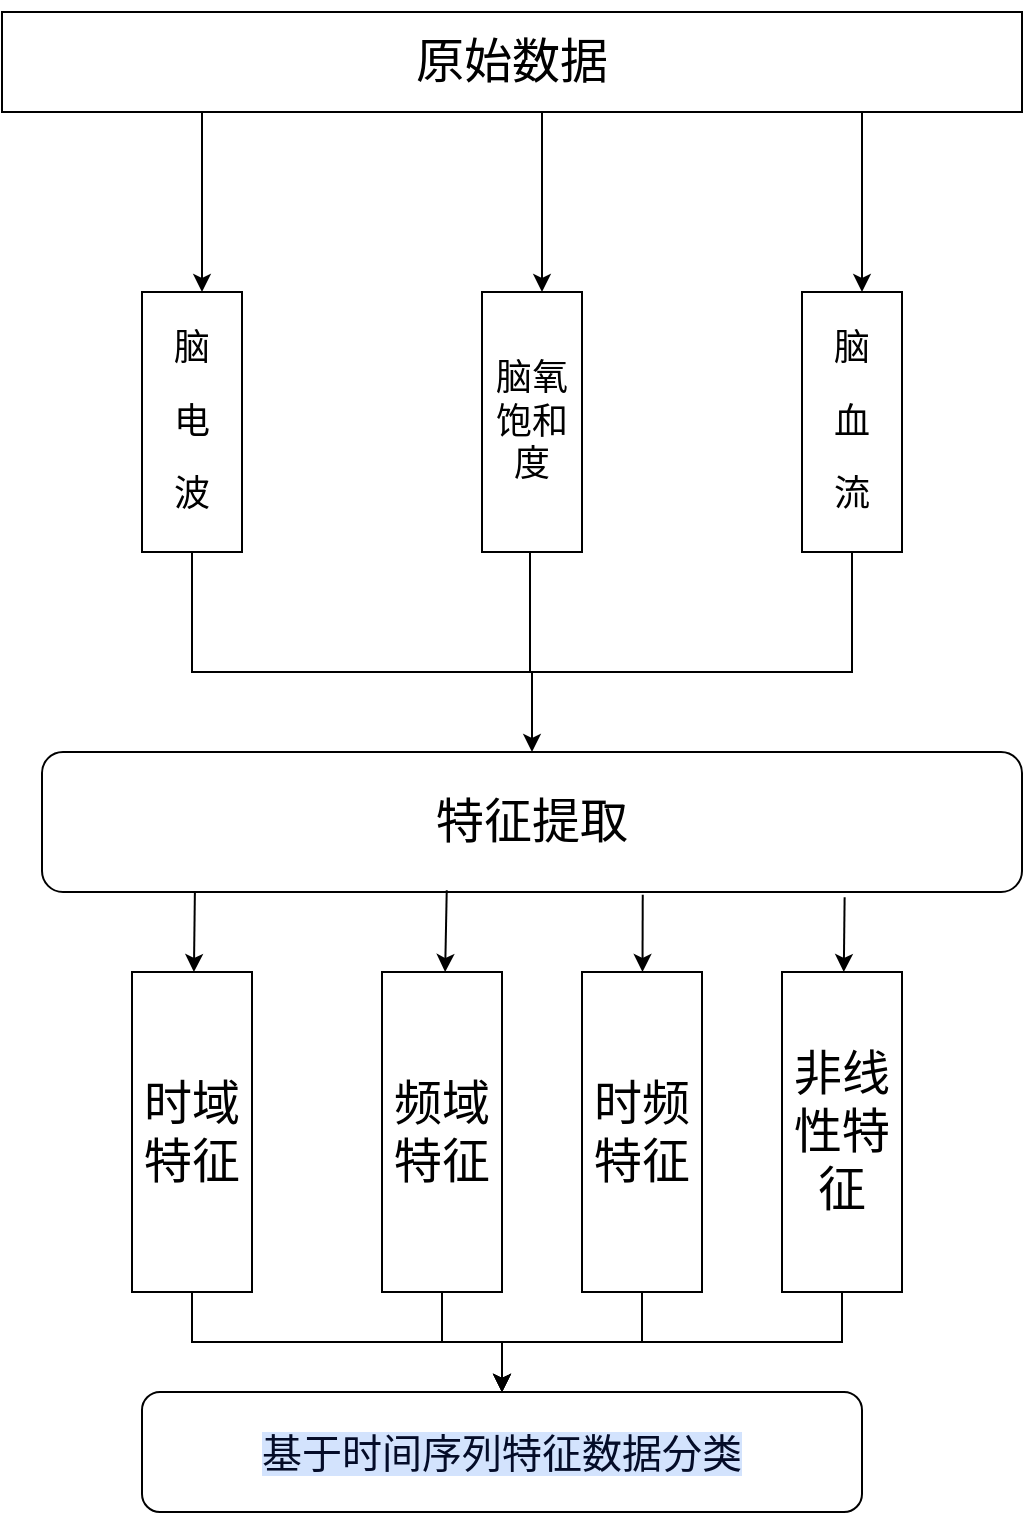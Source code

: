 <mxfile version="24.4.0" type="github">
  <diagram name="第 1 页" id="P-du-zUADo2SUqIl4WMG">
    <mxGraphModel dx="1235" dy="614" grid="1" gridSize="10" guides="1" tooltips="1" connect="1" arrows="1" fold="1" page="1" pageScale="1" pageWidth="827" pageHeight="1169" math="0" shadow="0">
      <root>
        <mxCell id="0" />
        <mxCell id="1" parent="0" />
        <mxCell id="GZyIhXuQte237sD9FpL7-63" value="&lt;h1&gt;&lt;span style=&quot;font-weight: normal;&quot;&gt;原始数据&lt;/span&gt;&lt;/h1&gt;" style="rounded=0;whiteSpace=wrap;html=1;" vertex="1" parent="1">
          <mxGeometry x="210" y="410" width="510" height="50" as="geometry" />
        </mxCell>
        <mxCell id="GZyIhXuQte237sD9FpL7-64" value="" style="endArrow=classic;html=1;rounded=0;exitX=0.25;exitY=1;exitDx=0;exitDy=0;" edge="1" parent="1">
          <mxGeometry width="50" height="50" relative="1" as="geometry">
            <mxPoint x="310" y="460" as="sourcePoint" />
            <mxPoint x="310" y="550" as="targetPoint" />
          </mxGeometry>
        </mxCell>
        <mxCell id="GZyIhXuQte237sD9FpL7-65" value="" style="endArrow=classic;html=1;rounded=0;exitX=0.25;exitY=1;exitDx=0;exitDy=0;" edge="1" parent="1">
          <mxGeometry width="50" height="50" relative="1" as="geometry">
            <mxPoint x="480" y="460" as="sourcePoint" />
            <mxPoint x="480" y="550" as="targetPoint" />
          </mxGeometry>
        </mxCell>
        <mxCell id="GZyIhXuQte237sD9FpL7-66" value="" style="endArrow=classic;html=1;rounded=0;exitX=0.25;exitY=1;exitDx=0;exitDy=0;" edge="1" parent="1">
          <mxGeometry width="50" height="50" relative="1" as="geometry">
            <mxPoint x="640" y="460" as="sourcePoint" />
            <mxPoint x="640" y="550" as="targetPoint" />
          </mxGeometry>
        </mxCell>
        <mxCell id="GZyIhXuQte237sD9FpL7-67" value="&lt;h2&gt;&lt;span style=&quot;font-weight: normal;&quot;&gt;脑氧饱和度&lt;/span&gt;&lt;/h2&gt;" style="rounded=0;whiteSpace=wrap;html=1;" vertex="1" parent="1">
          <mxGeometry x="450" y="550" width="50" height="130" as="geometry" />
        </mxCell>
        <mxCell id="GZyIhXuQte237sD9FpL7-68" value="&lt;h2&gt;&lt;span style=&quot;font-weight: normal;&quot;&gt;脑&lt;/span&gt;&lt;/h2&gt;&lt;h2&gt;&lt;span style=&quot;font-weight: normal;&quot;&gt;血&lt;/span&gt;&lt;/h2&gt;&lt;h2&gt;&lt;span style=&quot;font-weight: normal;&quot;&gt;流&lt;/span&gt;&lt;/h2&gt;" style="rounded=0;whiteSpace=wrap;html=1;" vertex="1" parent="1">
          <mxGeometry x="610" y="550" width="50" height="130" as="geometry" />
        </mxCell>
        <mxCell id="GZyIhXuQte237sD9FpL7-69" value="&lt;h1&gt;&lt;span style=&quot;font-weight: normal;&quot;&gt;特征提取&lt;/span&gt;&lt;/h1&gt;" style="rounded=1;whiteSpace=wrap;html=1;" vertex="1" parent="1">
          <mxGeometry x="230" y="780" width="490" height="70" as="geometry" />
        </mxCell>
        <mxCell id="GZyIhXuQte237sD9FpL7-70" value="&lt;h2&gt;&lt;span style=&quot;font-weight: 400;&quot;&gt;脑&lt;/span&gt;&lt;/h2&gt;&lt;h2&gt;&lt;span style=&quot;font-weight: 400;&quot;&gt;电&lt;/span&gt;&lt;/h2&gt;&lt;h2&gt;&lt;span style=&quot;font-weight: 400;&quot;&gt;波&lt;/span&gt;&lt;/h2&gt;" style="rounded=0;whiteSpace=wrap;html=1;" vertex="1" parent="1">
          <mxGeometry x="280" y="550" width="50" height="130" as="geometry" />
        </mxCell>
        <mxCell id="GZyIhXuQte237sD9FpL7-71" value="" style="endArrow=none;html=1;rounded=0;exitX=0.5;exitY=1;exitDx=0;exitDy=0;" edge="1" parent="1" source="GZyIhXuQte237sD9FpL7-70">
          <mxGeometry width="50" height="50" relative="1" as="geometry">
            <mxPoint x="400" y="690" as="sourcePoint" />
            <mxPoint x="470" y="740" as="targetPoint" />
            <Array as="points">
              <mxPoint x="305" y="740" />
            </Array>
          </mxGeometry>
        </mxCell>
        <mxCell id="GZyIhXuQte237sD9FpL7-72" value="" style="endArrow=none;html=1;rounded=0;" edge="1" parent="1">
          <mxGeometry width="50" height="50" relative="1" as="geometry">
            <mxPoint x="474" y="740" as="sourcePoint" />
            <mxPoint x="474" y="680" as="targetPoint" />
          </mxGeometry>
        </mxCell>
        <mxCell id="GZyIhXuQte237sD9FpL7-73" value="" style="endArrow=none;html=1;rounded=0;entryX=0.5;entryY=1;entryDx=0;entryDy=0;" edge="1" parent="1" target="GZyIhXuQte237sD9FpL7-68">
          <mxGeometry width="50" height="50" relative="1" as="geometry">
            <mxPoint x="470" y="740" as="sourcePoint" />
            <mxPoint x="600" y="720" as="targetPoint" />
            <Array as="points">
              <mxPoint x="635" y="740" />
            </Array>
          </mxGeometry>
        </mxCell>
        <mxCell id="GZyIhXuQte237sD9FpL7-74" value="" style="endArrow=classic;html=1;rounded=0;" edge="1" parent="1" target="GZyIhXuQte237sD9FpL7-69">
          <mxGeometry width="50" height="50" relative="1" as="geometry">
            <mxPoint x="475" y="740" as="sourcePoint" />
            <mxPoint x="380" y="810" as="targetPoint" />
          </mxGeometry>
        </mxCell>
        <mxCell id="GZyIhXuQte237sD9FpL7-84" style="edgeStyle=orthogonalEdgeStyle;rounded=0;orthogonalLoop=1;jettySize=auto;html=1;" edge="1" parent="1" source="GZyIhXuQte237sD9FpL7-75" target="GZyIhXuQte237sD9FpL7-83">
          <mxGeometry relative="1" as="geometry" />
        </mxCell>
        <mxCell id="GZyIhXuQte237sD9FpL7-75" value="&lt;h1&gt;&lt;span style=&quot;font-weight: normal;&quot;&gt;时域特征&lt;/span&gt;&lt;/h1&gt;" style="rounded=0;whiteSpace=wrap;html=1;" vertex="1" parent="1">
          <mxGeometry x="275" y="890" width="60" height="160" as="geometry" />
        </mxCell>
        <mxCell id="GZyIhXuQte237sD9FpL7-85" style="edgeStyle=orthogonalEdgeStyle;rounded=0;orthogonalLoop=1;jettySize=auto;html=1;entryX=0.5;entryY=0;entryDx=0;entryDy=0;" edge="1" parent="1" source="GZyIhXuQte237sD9FpL7-76" target="GZyIhXuQte237sD9FpL7-83">
          <mxGeometry relative="1" as="geometry" />
        </mxCell>
        <mxCell id="GZyIhXuQte237sD9FpL7-76" value="&lt;h1&gt;&lt;span style=&quot;font-weight: normal;&quot;&gt;频域特征&lt;/span&gt;&lt;/h1&gt;" style="rounded=0;whiteSpace=wrap;html=1;" vertex="1" parent="1">
          <mxGeometry x="400" y="890" width="60" height="160" as="geometry" />
        </mxCell>
        <mxCell id="GZyIhXuQte237sD9FpL7-87" style="edgeStyle=orthogonalEdgeStyle;rounded=0;orthogonalLoop=1;jettySize=auto;html=1;entryX=0.5;entryY=0;entryDx=0;entryDy=0;" edge="1" parent="1" source="GZyIhXuQte237sD9FpL7-77" target="GZyIhXuQte237sD9FpL7-83">
          <mxGeometry relative="1" as="geometry" />
        </mxCell>
        <mxCell id="GZyIhXuQte237sD9FpL7-77" value="&lt;h1&gt;&lt;span style=&quot;font-weight: normal;&quot;&gt;非线性特征&lt;/span&gt;&lt;/h1&gt;" style="rounded=0;whiteSpace=wrap;html=1;" vertex="1" parent="1">
          <mxGeometry x="600" y="890" width="60" height="160" as="geometry" />
        </mxCell>
        <mxCell id="GZyIhXuQte237sD9FpL7-86" style="edgeStyle=orthogonalEdgeStyle;rounded=0;orthogonalLoop=1;jettySize=auto;html=1;" edge="1" parent="1" source="GZyIhXuQte237sD9FpL7-78" target="GZyIhXuQte237sD9FpL7-83">
          <mxGeometry relative="1" as="geometry" />
        </mxCell>
        <mxCell id="GZyIhXuQte237sD9FpL7-78" value="&lt;h1&gt;&lt;span style=&quot;font-weight: normal;&quot;&gt;时频特征&lt;/span&gt;&lt;/h1&gt;" style="rounded=0;whiteSpace=wrap;html=1;" vertex="1" parent="1">
          <mxGeometry x="500" y="890" width="60" height="160" as="geometry" />
        </mxCell>
        <mxCell id="GZyIhXuQte237sD9FpL7-79" value="" style="endArrow=classic;html=1;rounded=0;exitX=0.156;exitY=1.004;exitDx=0;exitDy=0;exitPerimeter=0;" edge="1" parent="1" source="GZyIhXuQte237sD9FpL7-69" target="GZyIhXuQte237sD9FpL7-75">
          <mxGeometry width="50" height="50" relative="1" as="geometry">
            <mxPoint x="250" y="750" as="sourcePoint" />
            <mxPoint x="300" y="700" as="targetPoint" />
          </mxGeometry>
        </mxCell>
        <mxCell id="GZyIhXuQte237sD9FpL7-80" value="" style="endArrow=classic;html=1;rounded=0;exitX=0.413;exitY=0.988;exitDx=0;exitDy=0;exitPerimeter=0;" edge="1" parent="1" source="GZyIhXuQte237sD9FpL7-69" target="GZyIhXuQte237sD9FpL7-76">
          <mxGeometry width="50" height="50" relative="1" as="geometry">
            <mxPoint x="316" y="860" as="sourcePoint" />
            <mxPoint x="316" y="900" as="targetPoint" />
          </mxGeometry>
        </mxCell>
        <mxCell id="GZyIhXuQte237sD9FpL7-81" value="" style="endArrow=classic;html=1;rounded=0;exitX=0.613;exitY=1.02;exitDx=0;exitDy=0;exitPerimeter=0;" edge="1" parent="1" source="GZyIhXuQte237sD9FpL7-69" target="GZyIhXuQte237sD9FpL7-78">
          <mxGeometry width="50" height="50" relative="1" as="geometry">
            <mxPoint x="442" y="859" as="sourcePoint" />
            <mxPoint x="442" y="900" as="targetPoint" />
          </mxGeometry>
        </mxCell>
        <mxCell id="GZyIhXuQte237sD9FpL7-82" value="" style="endArrow=classic;html=1;rounded=0;exitX=0.819;exitY=1.037;exitDx=0;exitDy=0;exitPerimeter=0;" edge="1" parent="1" source="GZyIhXuQte237sD9FpL7-69" target="GZyIhXuQte237sD9FpL7-77">
          <mxGeometry width="50" height="50" relative="1" as="geometry">
            <mxPoint x="540" y="861" as="sourcePoint" />
            <mxPoint x="540" y="900" as="targetPoint" />
          </mxGeometry>
        </mxCell>
        <mxCell id="GZyIhXuQte237sD9FpL7-83" value="&lt;h1&gt;&lt;span style=&quot;color: rgb(4, 12, 40); background: linear-gradient(90deg, rgb(211, 227, 253) 50%, rgba(0, 0, 0, 0) 50%) 0% 0px / 200% 100% no-repeat rgb(255, 255, 255); animation: 0.75s cubic-bezier(0.05, 0.7, 0.1, 1) 0.25s 1 normal forwards running highlight; font-family: &amp;quot;Google Sans&amp;quot;, arial, sans-serif; font-size: 20px; text-align: left; font-weight: normal;&quot;&gt;基于时间序列特征数据分类&lt;/span&gt;&lt;/h1&gt;" style="rounded=1;whiteSpace=wrap;html=1;" vertex="1" parent="1">
          <mxGeometry x="280" y="1100" width="360" height="60" as="geometry" />
        </mxCell>
      </root>
    </mxGraphModel>
  </diagram>
</mxfile>
